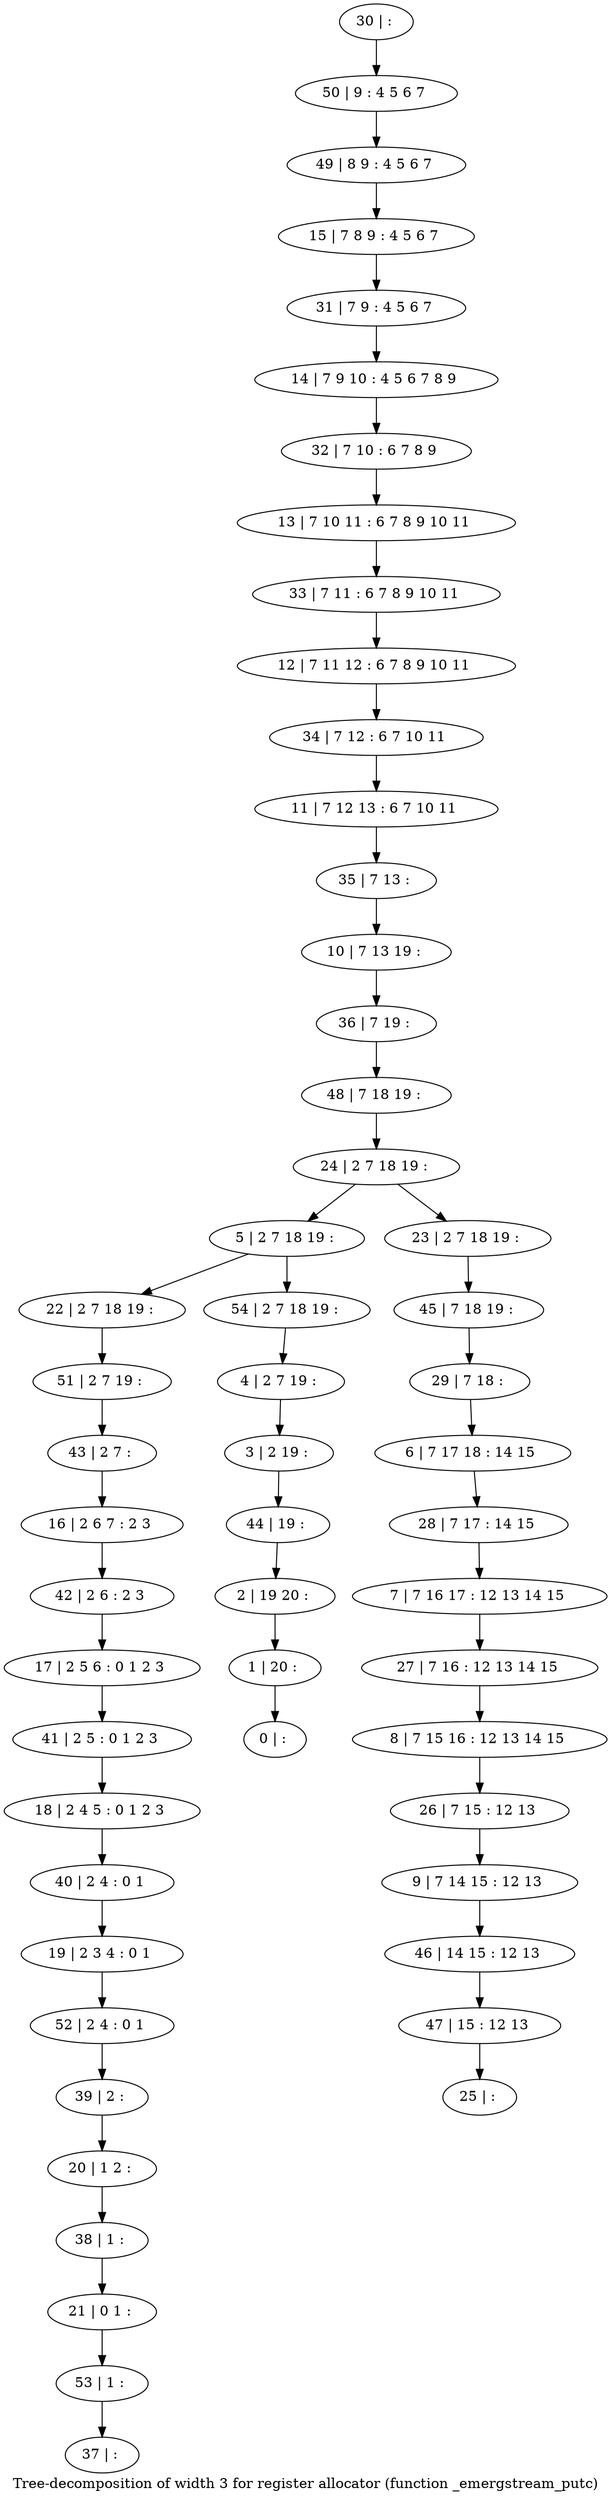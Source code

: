 digraph G {
graph [label="Tree-decomposition of width 3 for register allocator (function _emergstream_putc)"]
0[label="0 | : "];
1[label="1 | 20 : "];
2[label="2 | 19 20 : "];
3[label="3 | 2 19 : "];
4[label="4 | 2 7 19 : "];
5[label="5 | 2 7 18 19 : "];
6[label="6 | 7 17 18 : 14 15 "];
7[label="7 | 7 16 17 : 12 13 14 15 "];
8[label="8 | 7 15 16 : 12 13 14 15 "];
9[label="9 | 7 14 15 : 12 13 "];
10[label="10 | 7 13 19 : "];
11[label="11 | 7 12 13 : 6 7 10 11 "];
12[label="12 | 7 11 12 : 6 7 8 9 10 11 "];
13[label="13 | 7 10 11 : 6 7 8 9 10 11 "];
14[label="14 | 7 9 10 : 4 5 6 7 8 9 "];
15[label="15 | 7 8 9 : 4 5 6 7 "];
16[label="16 | 2 6 7 : 2 3 "];
17[label="17 | 2 5 6 : 0 1 2 3 "];
18[label="18 | 2 4 5 : 0 1 2 3 "];
19[label="19 | 2 3 4 : 0 1 "];
20[label="20 | 1 2 : "];
21[label="21 | 0 1 : "];
22[label="22 | 2 7 18 19 : "];
23[label="23 | 2 7 18 19 : "];
24[label="24 | 2 7 18 19 : "];
25[label="25 | : "];
26[label="26 | 7 15 : 12 13 "];
27[label="27 | 7 16 : 12 13 14 15 "];
28[label="28 | 7 17 : 14 15 "];
29[label="29 | 7 18 : "];
30[label="30 | : "];
31[label="31 | 7 9 : 4 5 6 7 "];
32[label="32 | 7 10 : 6 7 8 9 "];
33[label="33 | 7 11 : 6 7 8 9 10 11 "];
34[label="34 | 7 12 : 6 7 10 11 "];
35[label="35 | 7 13 : "];
36[label="36 | 7 19 : "];
37[label="37 | : "];
38[label="38 | 1 : "];
39[label="39 | 2 : "];
40[label="40 | 2 4 : 0 1 "];
41[label="41 | 2 5 : 0 1 2 3 "];
42[label="42 | 2 6 : 2 3 "];
43[label="43 | 2 7 : "];
44[label="44 | 19 : "];
45[label="45 | 7 18 19 : "];
46[label="46 | 14 15 : 12 13 "];
47[label="47 | 15 : 12 13 "];
48[label="48 | 7 18 19 : "];
49[label="49 | 8 9 : 4 5 6 7 "];
50[label="50 | 9 : 4 5 6 7 "];
51[label="51 | 2 7 19 : "];
52[label="52 | 2 4 : 0 1 "];
53[label="53 | 1 : "];
54[label="54 | 2 7 18 19 : "];
5->22 ;
26->9 ;
8->26 ;
27->8 ;
7->27 ;
28->7 ;
6->28 ;
29->6 ;
38->21 ;
20->38 ;
39->20 ;
40->19 ;
18->40 ;
41->18 ;
17->41 ;
42->17 ;
16->42 ;
43->16 ;
45->29 ;
23->45 ;
9->46 ;
47->25 ;
46->47 ;
51->43 ;
22->51 ;
52->39 ;
19->52 ;
53->37 ;
21->53 ;
30->50 ;
50->49 ;
49->15 ;
15->31 ;
31->14 ;
14->32 ;
32->13 ;
13->33 ;
33->12 ;
12->34 ;
34->11 ;
11->35 ;
35->10 ;
10->36 ;
36->48 ;
48->24 ;
4->3 ;
3->44 ;
44->2 ;
2->1 ;
1->0 ;
54->4 ;
5->54 ;
24->23 ;
24->5 ;
}
